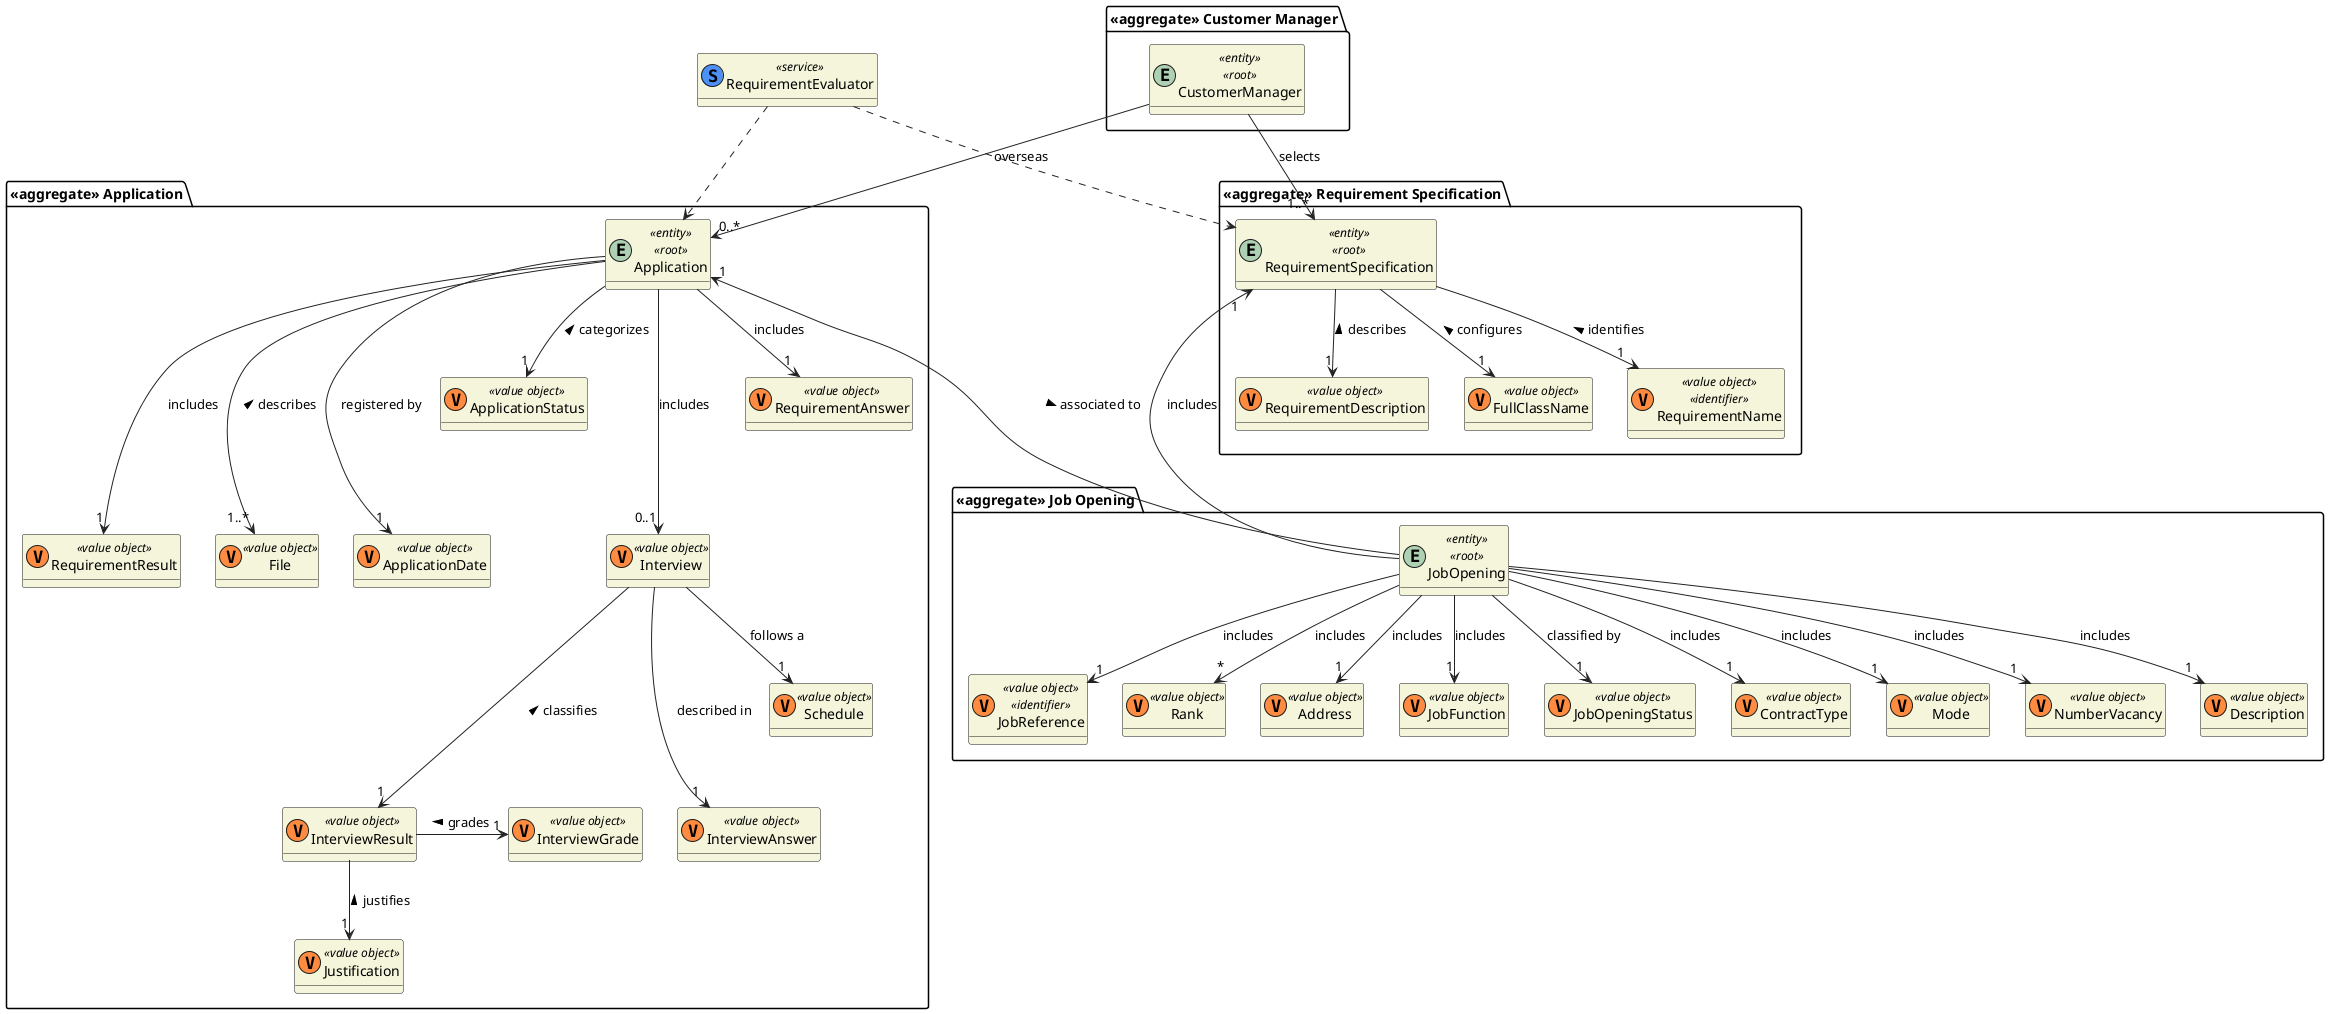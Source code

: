@startuml
'https://plantuml.com/class-diagram

skinparam classAttributeIconSize 0
hide empty attributes
skinparam classBackgroundColor beige
skinparam ArrowColor #222222



'SHARED VALUE OBJETS




'SERVICES
    class RequirementEvaluator <<(S,#4d91f7) service>> {}

package "<<aggregate>> Requirement Specification" {
    entity RequirementSpecification <<entity>> <<root>>  {}
    class RequirementName <<(V,#FF8B40) value object>> <<identifier>> {}
    class RequirementDescription <<(V,#FF8B40) value object>> {}
     class FullClassName <<(V,#FF8B40) value object>> {}
}
'AGGREGATES
package "<<aggregate>> Job Opening" {
    entity JobOpening <<entity>> <<root>> {}
    class JobFunction <<(V,#FF8B40) value object>> {}
    class JobOpeningStatus <<(V,#FF8B40) value object>> {}
    class ContractType <<(V,#FF8B40) value object>> {}
    class Mode <<(V,#FF8B40) value object>> {}
    class NumberVacancy <<(V,#FF8B40) value object>> {}
       class Description <<(V,#FF8B40) value object>> {}
     class JobReference <<(V,#FF8B40) value object>> <<identifier>> {}
      class Rank <<(V,#FF8B40) value object>>{}
          class Address <<(V,#FF8B40) value object>> {}
}
package "<<aggregate>> Customer Manager" {
    entity CustomerManager <<entity>> <<root>>  {}
}


package "<<aggregate>> Application" {
    entity Application <<entity>><<root>>  {}
    class ApplicationDate <<(V,#FF8B40) value object>> {}
    class ApplicationStatus <<(V,#FF8B40) value object>> {}
    class Interview <<(V,#FF8B40) value object>>   {}
    class InterviewAnswer <<(V,#FF8B40) value object>>   {}
    class InterviewResult <<(V,#FF8B40) value object>>   {}
    class Justification <<(V,#FF8B40) value object>>   {}
    class InterviewGrade <<(V,#FF8B40) value object>>   {}
    class RequirementAnswer <<(V,#FF8B40) value object>>   {}
    class RequirementResult <<(V,#FF8B40) value object>>   {}
    class InterviewAnswer <<(V,#FF8B40) value object>>   {}
    class Schedule <<(V,#FF8B40) value object>> {}
     class File <<(V,#FF8B40) value object>> {}
}





CustomerManager --> "0..*" Application : overseas
CustomerManager --> "1..*" RequirementSpecification : selects
'--
JobOpening --> "1"  JobReference : includes
JobOpening --> "1"  Mode : includes
JobOpening --> "1"  NumberVacancy : includes
JobOpening --> "1"  Address : includes
JobOpening --> "1"  JobFunction : includes
JobOpening --> "1"  Description : includes
JobOpening --> "1"  ContractType : includes
JobOpening --> "1" JobOpeningStatus : classified by
JobOpening --up-> "1"  RequirementSpecification : includes
JobOpening --> "*"  Rank : includes
JobOpening --up-> "1"  Application : associated to <

'--
Application ---> "0..1" Interview : includes
Application --> "1" RequirementAnswer : includes
Application ---> "1" RequirementResult : includes
Application ---> "1..*" File : describes <
Application ---> "1" ApplicationDate : registered by
Application --> "1" ApplicationStatus : categorizes <
'--
RequirementEvaluator .-> Application
RequirementEvaluator .-> RequirementSpecification
'--
Interview ---> "1" InterviewAnswer: described in
Interview ---> "1" InterviewResult: classifies <
InterviewResult -> "1" InterviewGrade: grades <
InterviewResult --> "1" Justification: justifies <
Interview --> "1" Schedule : follows a
'--
RequirementSpecification --> "1" RequirementName: identifies <
RequirementSpecification --> "1" RequirementDescription: describes <
RequirementSpecification --> "1" FullClassName: configures <
@enduml
